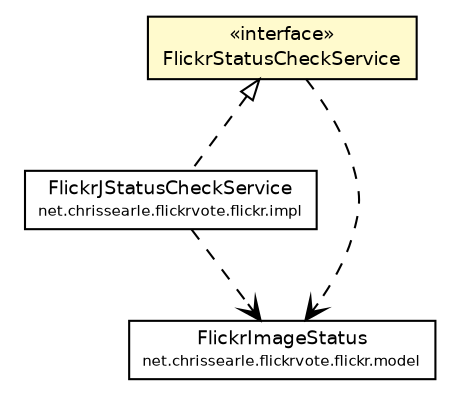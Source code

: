 #!/usr/local/bin/dot
#
# Class diagram 
# Generated by UmlGraph version 4.6 (http://www.spinellis.gr/sw/umlgraph)
#

digraph G {
	edge [fontname="Helvetica",fontsize=10,labelfontname="Helvetica",labelfontsize=10];
	node [fontname="Helvetica",fontsize=10,shape=plaintext];
	// net.chrissearle.flickrvote.flickr.FlickrStatusCheckService
	c191 [label=<<table border="0" cellborder="1" cellspacing="0" cellpadding="2" port="p" bgcolor="lemonChiffon" href="./FlickrStatusCheckService.html">
		<tr><td><table border="0" cellspacing="0" cellpadding="1">
			<tr><td> &laquo;interface&raquo; </td></tr>
			<tr><td> FlickrStatusCheckService </td></tr>
		</table></td></tr>
		</table>>, fontname="Helvetica", fontcolor="black", fontsize=9.0];
	// net.chrissearle.flickrvote.flickr.impl.FlickrJStatusCheckService
	c196 [label=<<table border="0" cellborder="1" cellspacing="0" cellpadding="2" port="p" href="./impl/FlickrJStatusCheckService.html">
		<tr><td><table border="0" cellspacing="0" cellpadding="1">
			<tr><td> FlickrJStatusCheckService </td></tr>
			<tr><td><font point-size="7.0"> net.chrissearle.flickrvote.flickr.impl </font></td></tr>
		</table></td></tr>
		</table>>, fontname="Helvetica", fontcolor="black", fontsize=9.0];
	// net.chrissearle.flickrvote.flickr.model.FlickrImageStatus
	c203 [label=<<table border="0" cellborder="1" cellspacing="0" cellpadding="2" port="p" href="./model/FlickrImageStatus.html">
		<tr><td><table border="0" cellspacing="0" cellpadding="1">
			<tr><td> FlickrImageStatus </td></tr>
			<tr><td><font point-size="7.0"> net.chrissearle.flickrvote.flickr.model </font></td></tr>
		</table></td></tr>
		</table>>, fontname="Helvetica", fontcolor="black", fontsize=9.0];
	//net.chrissearle.flickrvote.flickr.impl.FlickrJStatusCheckService implements net.chrissearle.flickrvote.flickr.FlickrStatusCheckService
	c191:p -> c196:p [dir=back,arrowtail=empty,style=dashed];
	// net.chrissearle.flickrvote.flickr.FlickrStatusCheckService DEPEND net.chrissearle.flickrvote.flickr.model.FlickrImageStatus
	c191:p -> c203:p [taillabel="", label="", headlabel="", fontname="Helvetica", fontcolor="black", fontsize=10.0, color="black", arrowhead=open, style=dashed];
	// net.chrissearle.flickrvote.flickr.impl.FlickrJStatusCheckService DEPEND net.chrissearle.flickrvote.flickr.model.FlickrImageStatus
	c196:p -> c203:p [taillabel="", label="", headlabel="", fontname="Helvetica", fontcolor="black", fontsize=10.0, color="black", arrowhead=open, style=dashed];
}

